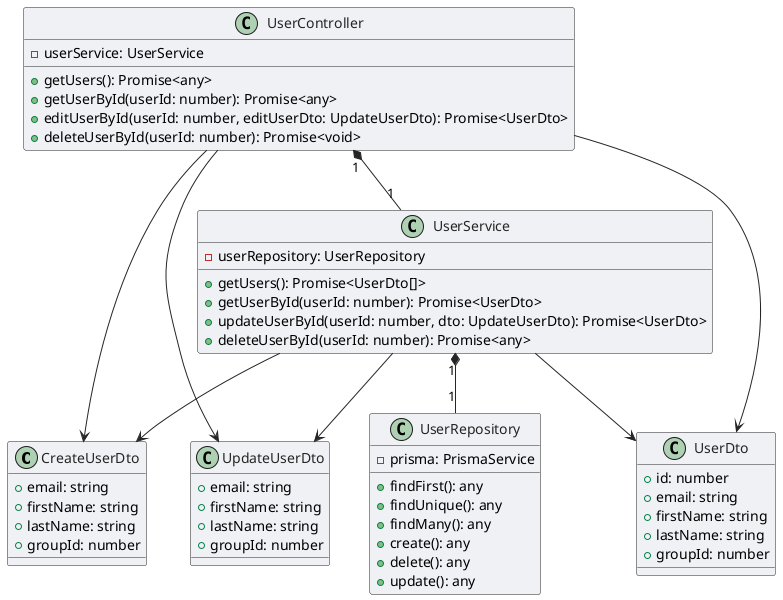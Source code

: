 @startuml user_module

skinparam ArrowColor #252525
skinparam ClassBackgroundColor #F0F1F5
skinparam ClassBorderColor #252525
skinparam ClassFontColor #252525

class CreateUserDto{
  + email: string
  + firstName: string
  + lastName: string
  + groupId: number
}

class UpdateUserDto {
  + email: string
  + firstName: string
  + lastName: string
  + groupId: number
}

class UserDto {
  + id: number
  + email: string
  + firstName: string
  + lastName: string
  + groupId: number
}

class UserRepository {
  - prisma: PrismaService
  + findFirst(): any
  + findUnique(): any
  + findMany(): any
  + create(): any
  + delete(): any
  + update(): any
}

class UserService {

  - userRepository: UserRepository
  + getUsers(): Promise<UserDto[]>
  + getUserById(userId: number): Promise<UserDto>
  + updateUserById(userId: number, dto: UpdateUserDto): Promise<UserDto>
  + deleteUserById(userId: number): Promise<any>
}

class UserController {

  - userService: UserService
  + getUsers(): Promise<any>
  + getUserById(userId: number): Promise<any>
  + editUserById(userId: number, editUserDto: UpdateUserDto): Promise<UserDto>
  + deleteUserById(userId: number): Promise<void>
}

UserController "1" *-- "1" UserService
UserService "1" *-- "1" UserRepository

UserController --> CreateUserDto
UserController --> UpdateUserDto
UserController --> UserDto
UserService --> CreateUserDto
UserService --> UpdateUserDto
UserService --> UserDto


@enduml

